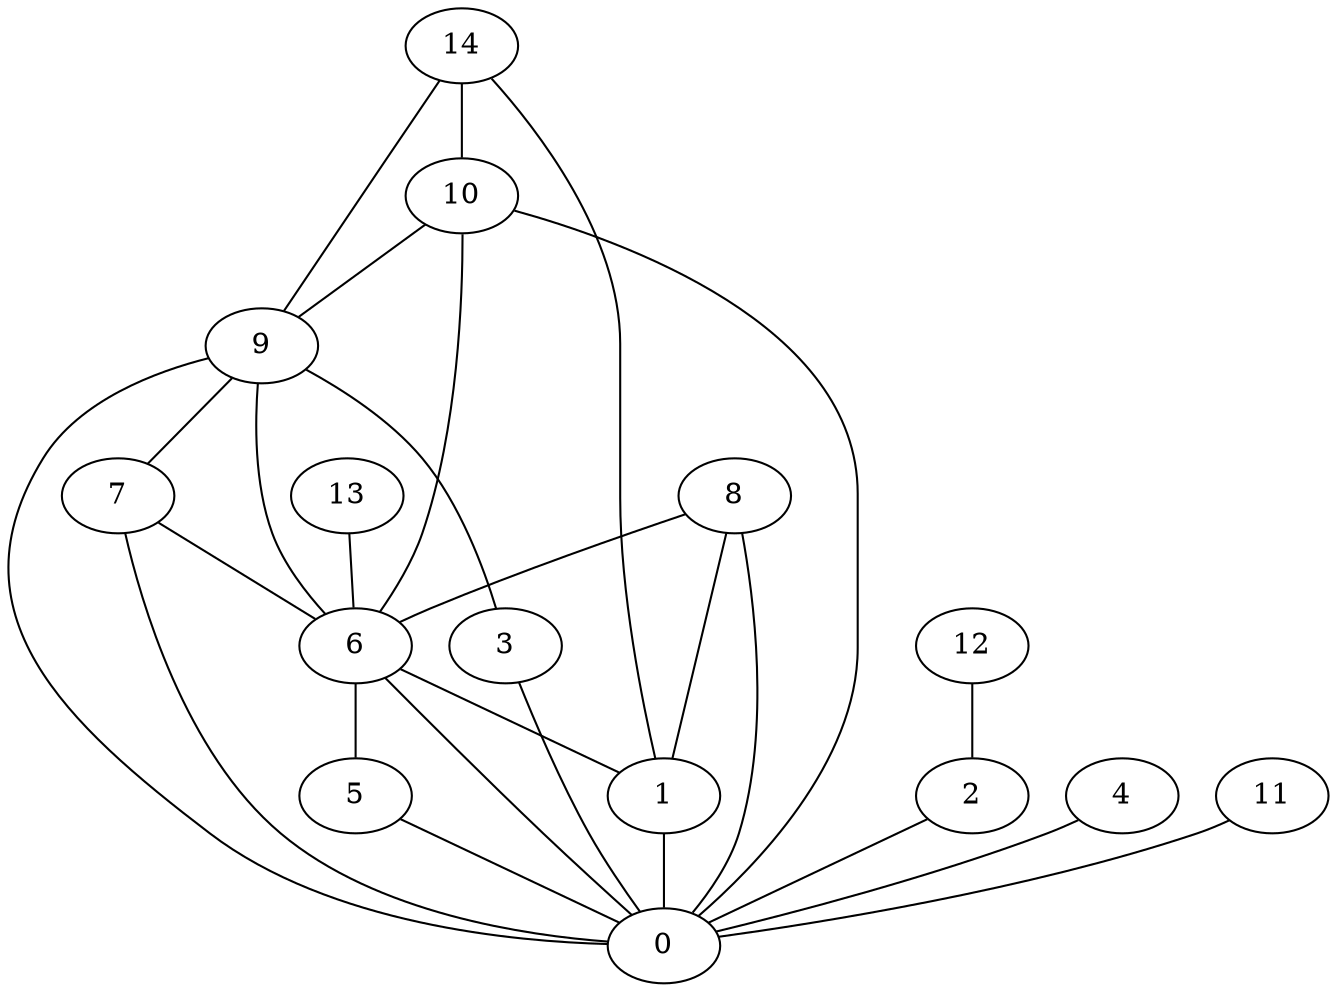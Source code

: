 digraph "sensornet-topology" {
label = "";
rankdir="BT";"0"->"1" [arrowhead = "both"] 
"0"->"2" [arrowhead = "both"] 
"0"->"3" [arrowhead = "both"] 
"0"->"4" [arrowhead = "both"] 
"0"->"5" [arrowhead = "both"] 
"0"->"6" [arrowhead = "both"] 
"0"->"7" [arrowhead = "both"] 
"0"->"8" [arrowhead = "both"] 
"0"->"9" [arrowhead = "both"] 
"0"->"10" [arrowhead = "both"] 
"0"->"11" [arrowhead = "both"] 
"1"->"6" [arrowhead = "both"] 
"1"->"8" [arrowhead = "both"] 
"1"->"14" [arrowhead = "both"] 
"2"->"12" [arrowhead = "both"] 
"3"->"9" [arrowhead = "both"] 
"5"->"6" [arrowhead = "both"] 
"6"->"7" [arrowhead = "both"] 
"6"->"8" [arrowhead = "both"] 
"6"->"9" [arrowhead = "both"] 
"6"->"10" [arrowhead = "both"] 
"6"->"13" [arrowhead = "both"] 
"7"->"9" [arrowhead = "both"] 
"9"->"10" [arrowhead = "both"] 
"9"->"14" [arrowhead = "both"] 
"10"->"14" [arrowhead = "both"] 
}